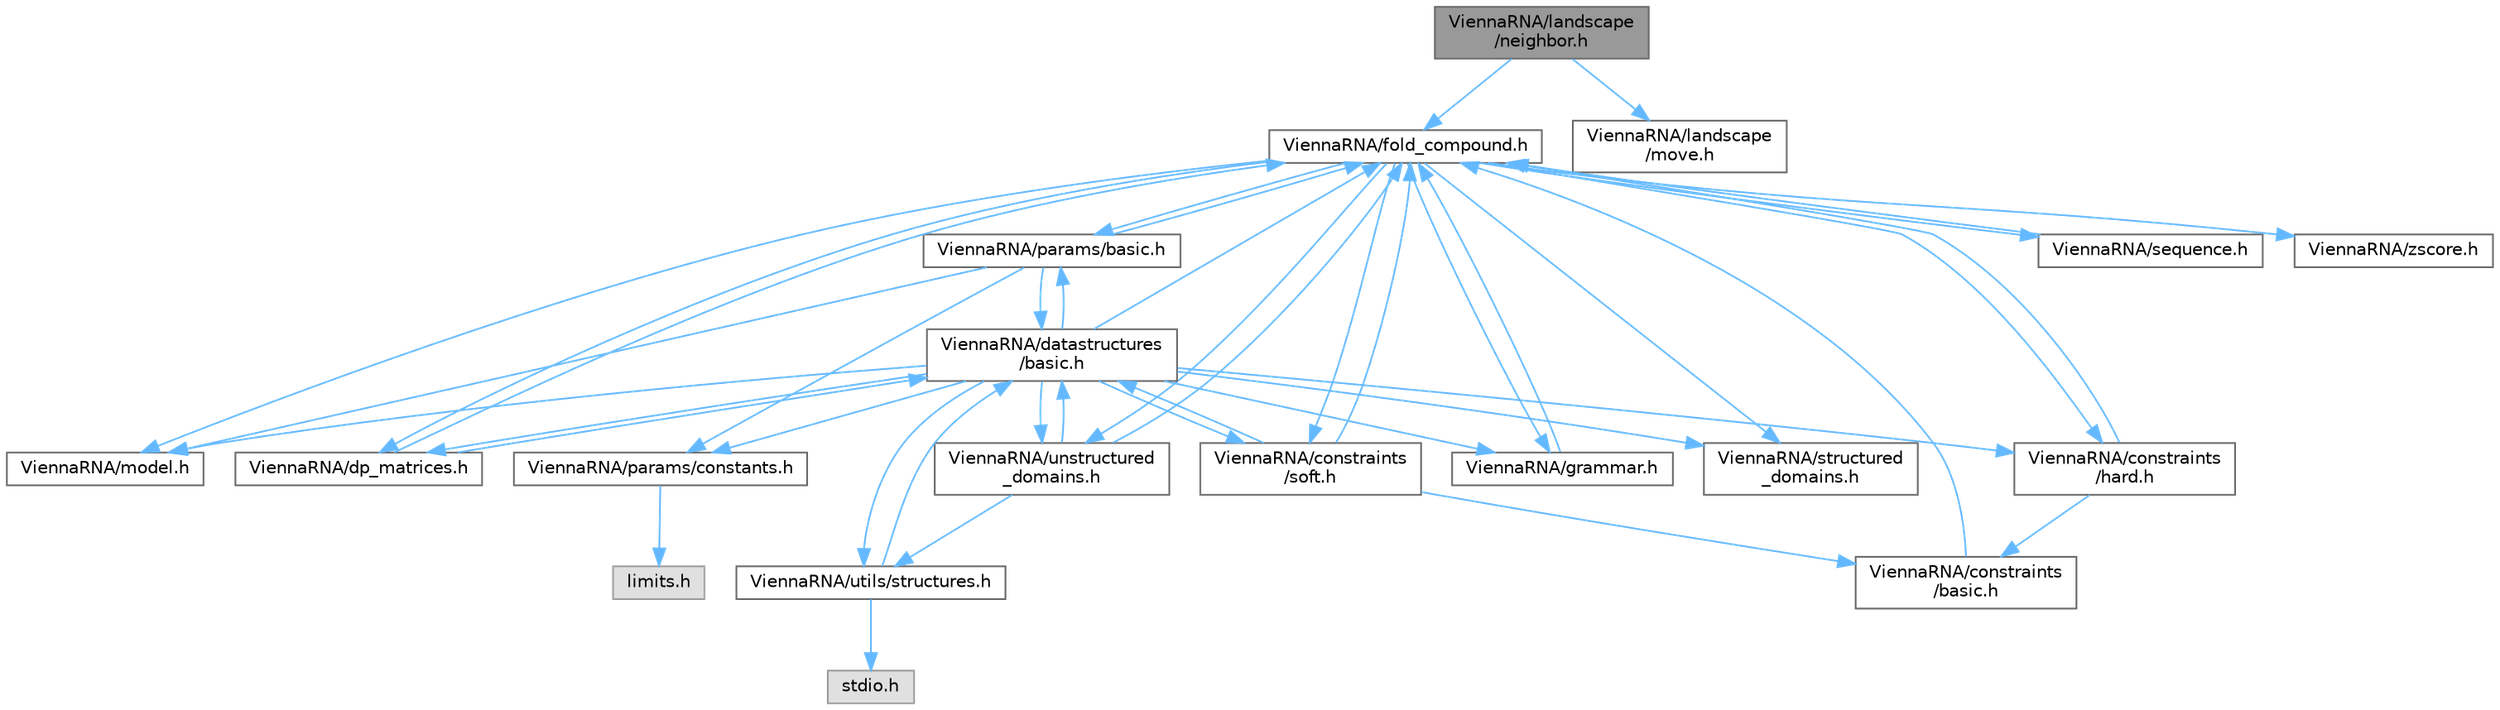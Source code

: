 digraph "ViennaRNA/landscape/neighbor.h"
{
 // INTERACTIVE_SVG=YES
 // LATEX_PDF_SIZE
  bgcolor="transparent";
  edge [fontname=Helvetica,fontsize=10,labelfontname=Helvetica,labelfontsize=10];
  node [fontname=Helvetica,fontsize=10,shape=box,height=0.2,width=0.4];
  Node1 [label="ViennaRNA/landscape\l/neighbor.h",height=0.2,width=0.4,color="gray40", fillcolor="grey60", style="filled", fontcolor="black",tooltip="Methods to compute the neighbors of an RNA secondary structure."];
  Node1 -> Node2 [color="steelblue1",style="solid"];
  Node2 [label="ViennaRNA/fold_compound.h",height=0.2,width=0.4,color="grey40", fillcolor="white", style="filled",URL="$fold__compound_8h.html",tooltip="The Basic Fold Compound API."];
  Node2 -> Node3 [color="steelblue1",style="solid"];
  Node3 [label="ViennaRNA/model.h",height=0.2,width=0.4,color="grey40", fillcolor="white", style="filled",URL="$model_8h.html",tooltip="The model details data structure and its corresponding modifiers."];
  Node2 -> Node4 [color="steelblue1",style="solid"];
  Node4 [label="ViennaRNA/params/basic.h",height=0.2,width=0.4,color="grey40", fillcolor="white", style="filled",URL="$params_2basic_8h.html",tooltip="Functions to deal with sets of energy parameters."];
  Node4 -> Node5 [color="steelblue1",style="solid"];
  Node5 [label="ViennaRNA/params/constants.h",height=0.2,width=0.4,color="grey40", fillcolor="white", style="filled",URL="$constants_8h.html",tooltip="Energy parameter constants."];
  Node5 -> Node6 [color="steelblue1",style="solid"];
  Node6 [label="limits.h",height=0.2,width=0.4,color="grey60", fillcolor="#E0E0E0", style="filled",tooltip=" "];
  Node4 -> Node7 [color="steelblue1",style="solid"];
  Node7 [label="ViennaRNA/datastructures\l/basic.h",height=0.2,width=0.4,color="grey40", fillcolor="white", style="filled",URL="$datastructures_2basic_8h.html",tooltip="Various data structures and pre-processor macros."];
  Node7 -> Node5 [color="steelblue1",style="solid"];
  Node7 -> Node2 [color="steelblue1",style="solid"];
  Node7 -> Node3 [color="steelblue1",style="solid"];
  Node7 -> Node4 [color="steelblue1",style="solid"];
  Node7 -> Node8 [color="steelblue1",style="solid"];
  Node8 [label="ViennaRNA/dp_matrices.h",height=0.2,width=0.4,color="grey40", fillcolor="white", style="filled",URL="$dp__matrices_8h.html",tooltip="Functions to deal with standard dynamic programming (DP) matrices."];
  Node8 -> Node7 [color="steelblue1",style="solid"];
  Node8 -> Node2 [color="steelblue1",style="solid"];
  Node7 -> Node9 [color="steelblue1",style="solid"];
  Node9 [label="ViennaRNA/constraints\l/hard.h",height=0.2,width=0.4,color="grey40", fillcolor="white", style="filled",URL="$hard_8h.html",tooltip="Functions and data structures for handling of secondary structure hard constraints."];
  Node9 -> Node2 [color="steelblue1",style="solid"];
  Node9 -> Node10 [color="steelblue1",style="solid"];
  Node10 [label="ViennaRNA/constraints\l/basic.h",height=0.2,width=0.4,color="grey40", fillcolor="white", style="filled",URL="$constraints_2basic_8h.html",tooltip="Functions and data structures for constraining secondary structure predictions and evaluation."];
  Node10 -> Node2 [color="steelblue1",style="solid"];
  Node7 -> Node11 [color="steelblue1",style="solid"];
  Node11 [label="ViennaRNA/constraints\l/soft.h",height=0.2,width=0.4,color="grey40", fillcolor="white", style="filled",URL="$soft_8h.html",tooltip="Functions and data structures for secondary structure soft constraints."];
  Node11 -> Node7 [color="steelblue1",style="solid"];
  Node11 -> Node2 [color="steelblue1",style="solid"];
  Node11 -> Node10 [color="steelblue1",style="solid"];
  Node7 -> Node12 [color="steelblue1",style="solid"];
  Node12 [label="ViennaRNA/grammar.h",height=0.2,width=0.4,color="grey40", fillcolor="white", style="filled",URL="$grammar_8h.html",tooltip="Implementations for the RNA folding grammar."];
  Node12 -> Node2 [color="steelblue1",style="solid"];
  Node7 -> Node13 [color="steelblue1",style="solid"];
  Node13 [label="ViennaRNA/structured\l_domains.h",height=0.2,width=0.4,color="grey40", fillcolor="white", style="filled",URL="$structured__domains_8h.html",tooltip="This module provides interfaces that deal with additional structured domains in the folding grammar."];
  Node7 -> Node14 [color="steelblue1",style="solid"];
  Node14 [label="ViennaRNA/unstructured\l_domains.h",height=0.2,width=0.4,color="grey40", fillcolor="white", style="filled",URL="$unstructured__domains_8h.html",tooltip="Functions to modify unstructured domains, e.g. to incorporate ligands binding to unpaired stretches."];
  Node14 -> Node7 [color="steelblue1",style="solid"];
  Node14 -> Node2 [color="steelblue1",style="solid"];
  Node14 -> Node15 [color="steelblue1",style="solid"];
  Node15 [label="ViennaRNA/utils/structures.h",height=0.2,width=0.4,color="grey40", fillcolor="white", style="filled",URL="$utils_2structures_8h.html",tooltip="Various utility- and helper-functions for secondary structure parsing, converting,..."];
  Node15 -> Node16 [color="steelblue1",style="solid"];
  Node16 [label="stdio.h",height=0.2,width=0.4,color="grey60", fillcolor="#E0E0E0", style="filled",tooltip=" "];
  Node15 -> Node7 [color="steelblue1",style="solid"];
  Node7 -> Node15 [color="steelblue1",style="solid"];
  Node4 -> Node2 [color="steelblue1",style="solid"];
  Node4 -> Node3 [color="steelblue1",style="solid"];
  Node2 -> Node17 [color="steelblue1",style="solid"];
  Node17 [label="ViennaRNA/sequence.h",height=0.2,width=0.4,color="grey40", fillcolor="white", style="filled",URL="$sequence_8h.html",tooltip="Functions and data structures related to sequence representations ,."];
  Node17 -> Node2 [color="steelblue1",style="solid"];
  Node2 -> Node8 [color="steelblue1",style="solid"];
  Node2 -> Node9 [color="steelblue1",style="solid"];
  Node2 -> Node11 [color="steelblue1",style="solid"];
  Node2 -> Node12 [color="steelblue1",style="solid"];
  Node2 -> Node13 [color="steelblue1",style="solid"];
  Node2 -> Node14 [color="steelblue1",style="solid"];
  Node2 -> Node18 [color="steelblue1",style="solid"];
  Node18 [label="ViennaRNA/zscore.h",height=0.2,width=0.4,color="grey40", fillcolor="white", style="filled",URL="$zscore_8h_source.html",tooltip=" "];
  Node1 -> Node19 [color="steelblue1",style="solid"];
  Node19 [label="ViennaRNA/landscape\l/move.h",height=0.2,width=0.4,color="grey40", fillcolor="white", style="filled",URL="$move_8h.html",tooltip="Methods to operate with structural neighbors of RNA secondary structures."];
}
